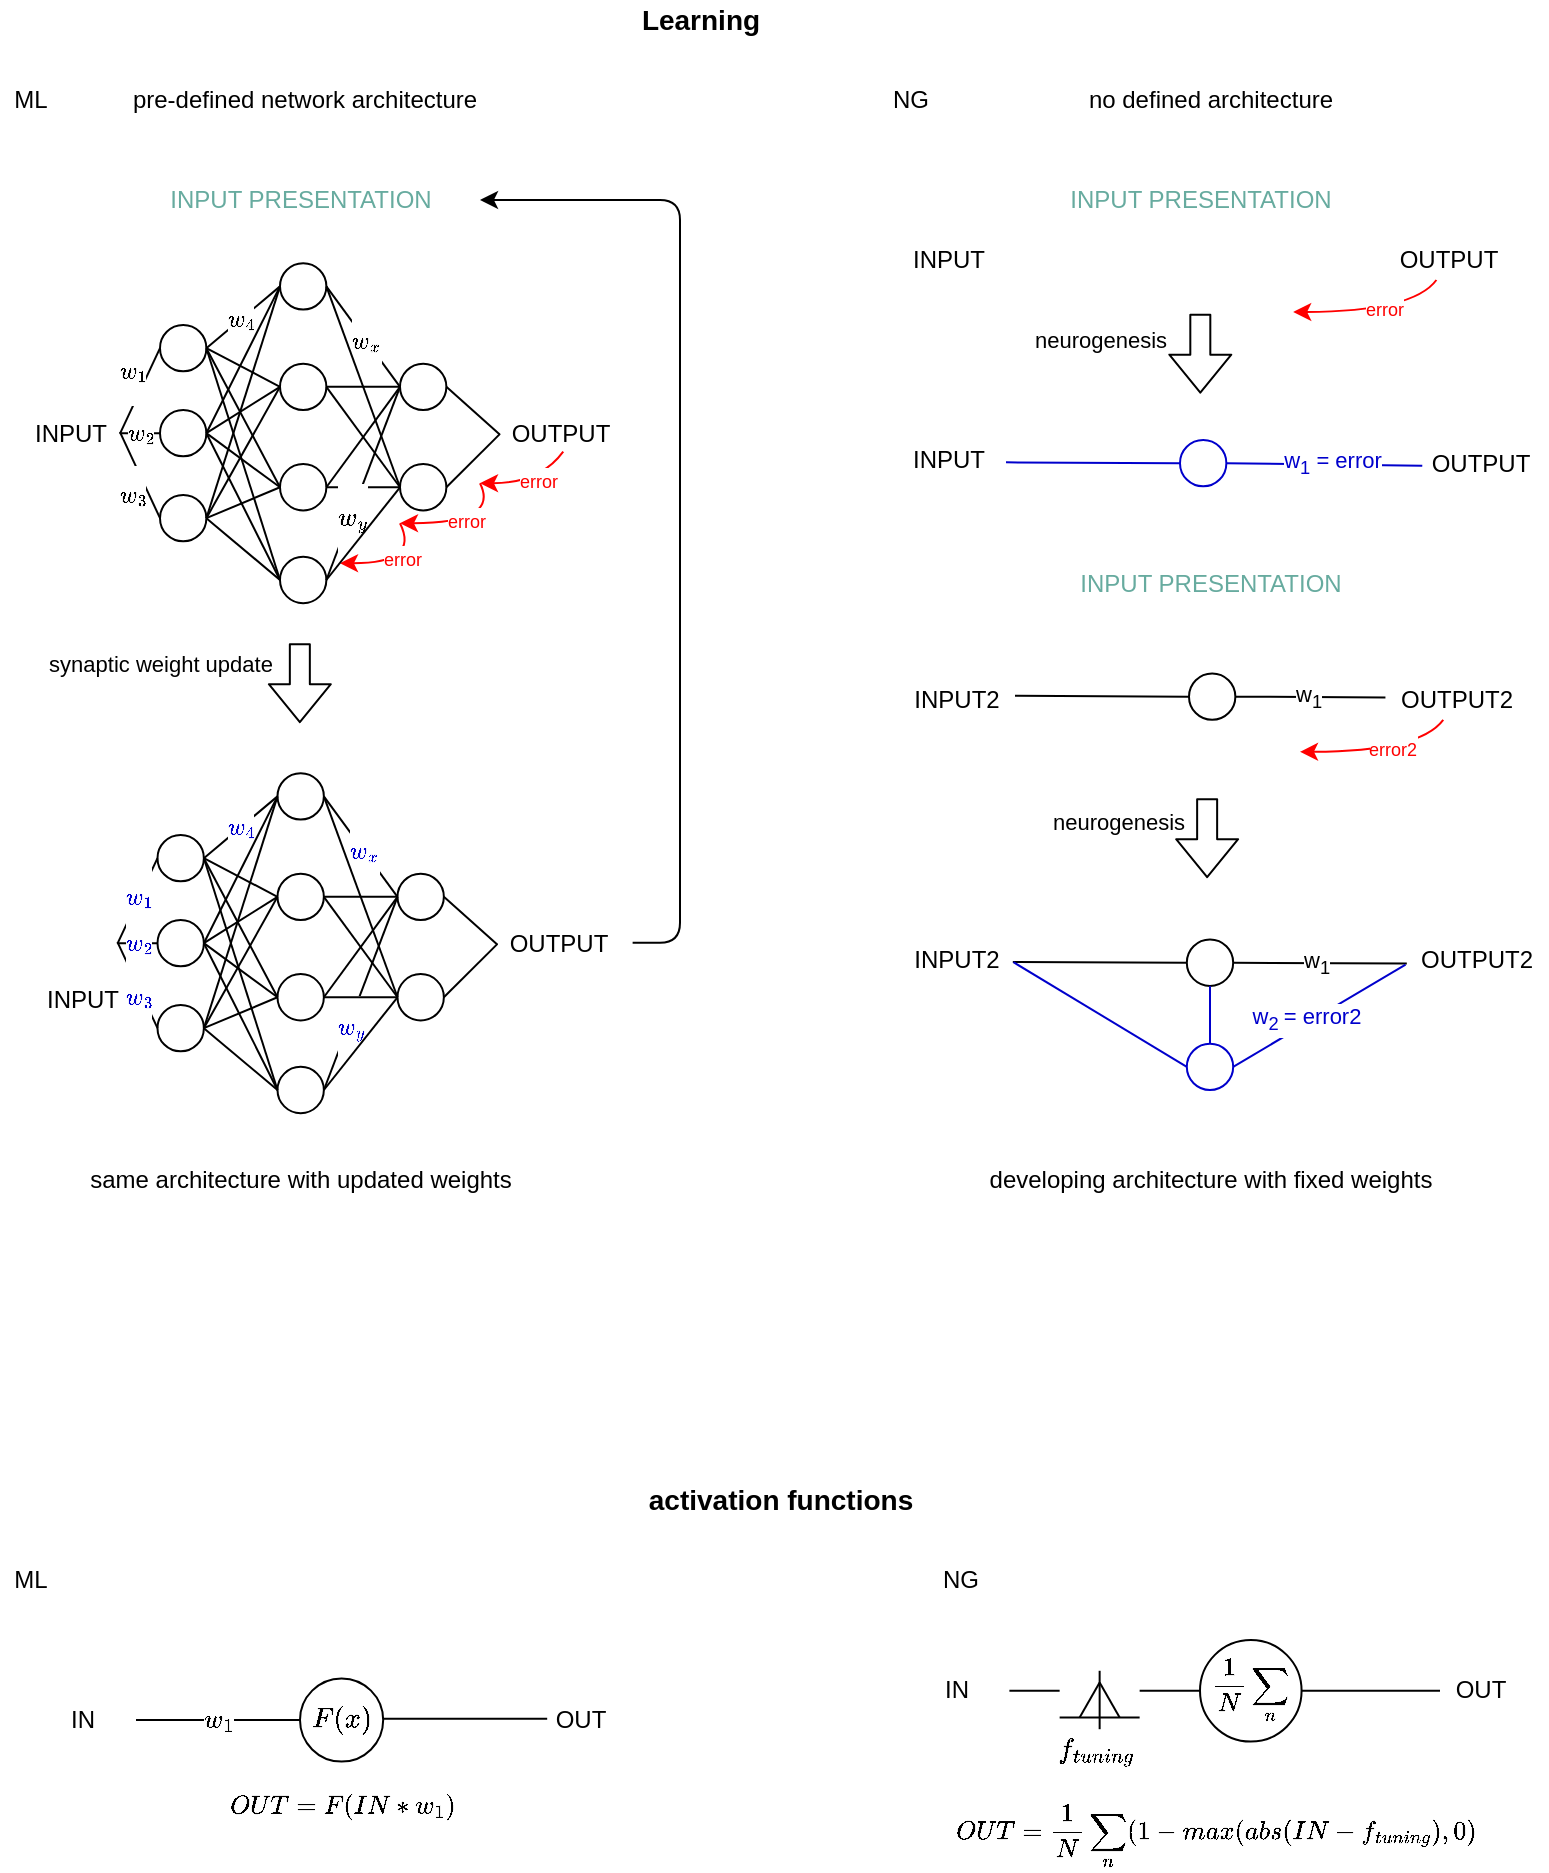 <mxfile version="14.8.0" type="github">
  <diagram id="GE_s1mTDHEq6owuLV0XP" name="Page-1">
    <mxGraphModel dx="1422" dy="773" grid="1" gridSize="10" guides="1" tooltips="1" connect="1" arrows="1" fold="1" page="1" pageScale="1" pageWidth="827" pageHeight="1169" math="1" shadow="0">
      <root>
        <mxCell id="0" />
        <mxCell id="1" parent="0" />
        <mxCell id="k3QAAfPR_TVCjGvHiEy7-3" value="ML" style="text;html=1;align=center;verticalAlign=middle;resizable=0;points=[];autosize=1;strokeColor=none;" parent="1" vertex="1">
          <mxGeometry x="10" y="50" width="30" height="20" as="geometry" />
        </mxCell>
        <mxCell id="k3QAAfPR_TVCjGvHiEy7-4" value="" style="curved=1;endArrow=classic;html=1;strokeColor=#FF0000;" parent="1" edge="1">
          <mxGeometry x="20" y="141.59" width="50" height="50" as="geometry">
            <mxPoint x="250" y="251.59" as="sourcePoint" />
            <mxPoint x="210" y="271.59" as="targetPoint" />
            <Array as="points">
              <mxPoint x="260" y="271.59" />
            </Array>
          </mxGeometry>
        </mxCell>
        <mxCell id="k3QAAfPR_TVCjGvHiEy7-5" value="&lt;font color=&quot;#ff0000&quot; style=&quot;font-size: 9px&quot;&gt;error&lt;/font&gt;" style="edgeLabel;html=1;align=center;verticalAlign=middle;resizable=0;points=[];" parent="k3QAAfPR_TVCjGvHiEy7-4" vertex="1" connectable="0">
          <mxGeometry x="-0.127" y="-2" relative="1" as="geometry">
            <mxPoint x="-8" as="offset" />
          </mxGeometry>
        </mxCell>
        <mxCell id="k3QAAfPR_TVCjGvHiEy7-6" value="" style="curved=1;endArrow=classic;html=1;strokeColor=#FF0000;" parent="1" edge="1">
          <mxGeometry x="20" y="141.59" width="50" height="50" as="geometry">
            <mxPoint x="210" y="271.59" as="sourcePoint" />
            <mxPoint x="180" y="291.59" as="targetPoint" />
            <Array as="points">
              <mxPoint x="220" y="291.59" />
            </Array>
          </mxGeometry>
        </mxCell>
        <mxCell id="k3QAAfPR_TVCjGvHiEy7-7" value="&lt;font color=&quot;#ff0000&quot; style=&quot;font-size: 9px&quot;&gt;error&lt;/font&gt;" style="edgeLabel;html=1;align=center;verticalAlign=middle;resizable=0;points=[];" parent="k3QAAfPR_TVCjGvHiEy7-6" vertex="1" connectable="0">
          <mxGeometry x="-0.127" y="-2" relative="1" as="geometry">
            <mxPoint x="-5" y="-1" as="offset" />
          </mxGeometry>
        </mxCell>
        <mxCell id="k3QAAfPR_TVCjGvHiEy7-8" value="INPUT" style="text;html=1;align=center;verticalAlign=middle;resizable=0;points=[];autosize=1;strokeColor=none;" parent="1" vertex="1">
          <mxGeometry x="20" y="216.593" width="50" height="20" as="geometry" />
        </mxCell>
        <mxCell id="k3QAAfPR_TVCjGvHiEy7-9" value="" style="ellipse;whiteSpace=wrap;html=1;aspect=fixed;" parent="1" vertex="1">
          <mxGeometry x="90" y="172.499" width="23.182" height="23.182" as="geometry" />
        </mxCell>
        <mxCell id="k3QAAfPR_TVCjGvHiEy7-10" value="" style="ellipse;whiteSpace=wrap;html=1;aspect=fixed;" parent="1" vertex="1">
          <mxGeometry x="90" y="214.999" width="23.182" height="23.182" as="geometry" />
        </mxCell>
        <mxCell id="k3QAAfPR_TVCjGvHiEy7-11" value="" style="ellipse;whiteSpace=wrap;html=1;aspect=fixed;" parent="1" vertex="1">
          <mxGeometry x="90" y="257.499" width="23.182" height="23.182" as="geometry" />
        </mxCell>
        <mxCell id="k3QAAfPR_TVCjGvHiEy7-12" value="" style="group" parent="1" vertex="1" connectable="0">
          <mxGeometry x="50" y="226.59" as="geometry" />
        </mxCell>
        <mxCell id="k3QAAfPR_TVCjGvHiEy7-13" value="" style="ellipse;whiteSpace=wrap;html=1;aspect=fixed;" parent="1" vertex="1">
          <mxGeometry x="150" y="191.817" width="23.182" height="23.182" as="geometry" />
        </mxCell>
        <mxCell id="k3QAAfPR_TVCjGvHiEy7-14" value="" style="ellipse;whiteSpace=wrap;html=1;aspect=fixed;" parent="1" vertex="1">
          <mxGeometry x="150" y="242.045" width="23.182" height="23.182" as="geometry" />
        </mxCell>
        <mxCell id="k3QAAfPR_TVCjGvHiEy7-15" value="" style="endArrow=none;html=1;exitX=0;exitY=0.5;exitDx=0;exitDy=0;entryX=1;entryY=0.5;entryDx=0;entryDy=0;" parent="1" source="k3QAAfPR_TVCjGvHiEy7-13" target="k3QAAfPR_TVCjGvHiEy7-9" edge="1">
          <mxGeometry x="20" y="141.59" width="50" height="50" as="geometry">
            <mxPoint x="60" y="234.487" as="sourcePoint" />
            <mxPoint x="100" y="191.817" as="targetPoint" />
          </mxGeometry>
        </mxCell>
        <mxCell id="k3QAAfPR_TVCjGvHiEy7-16" value="" style="endArrow=none;html=1;entryX=1;entryY=0.5;entryDx=0;entryDy=0;exitX=0;exitY=0.5;exitDx=0;exitDy=0;" parent="1" source="k3QAAfPR_TVCjGvHiEy7-13" target="k3QAAfPR_TVCjGvHiEy7-10" edge="1">
          <mxGeometry x="20" y="141.59" width="50" height="50" as="geometry">
            <mxPoint x="150" y="211.135" as="sourcePoint" />
            <mxPoint x="130" y="191.817" as="targetPoint" />
          </mxGeometry>
        </mxCell>
        <mxCell id="k3QAAfPR_TVCjGvHiEy7-17" value="" style="endArrow=none;html=1;exitX=0;exitY=0.5;exitDx=0;exitDy=0;entryX=1;entryY=0.5;entryDx=0;entryDy=0;" parent="1" source="k3QAAfPR_TVCjGvHiEy7-14" target="k3QAAfPR_TVCjGvHiEy7-9" edge="1">
          <mxGeometry x="20" y="141.59" width="50" height="50" as="geometry">
            <mxPoint x="164.393" y="202.939" as="sourcePoint" />
            <mxPoint x="130" y="191.817" as="targetPoint" />
          </mxGeometry>
        </mxCell>
        <mxCell id="k3QAAfPR_TVCjGvHiEy7-18" value="" style="ellipse;whiteSpace=wrap;html=1;aspect=fixed;" parent="1" vertex="1">
          <mxGeometry x="150" y="141.59" width="23.182" height="23.182" as="geometry" />
        </mxCell>
        <mxCell id="k3QAAfPR_TVCjGvHiEy7-19" value="" style="ellipse;whiteSpace=wrap;html=1;aspect=fixed;" parent="1" vertex="1">
          <mxGeometry x="150" y="288.408" width="23.182" height="23.182" as="geometry" />
        </mxCell>
        <mxCell id="k3QAAfPR_TVCjGvHiEy7-20" value="&lt;font style=&quot;font-size: 10px&quot;&gt;$$w_{4}$$&lt;/font&gt;" style="endArrow=none;html=1;exitX=0;exitY=0.5;exitDx=0;exitDy=0;entryX=1;entryY=0.5;entryDx=0;entryDy=0;" parent="1" source="k3QAAfPR_TVCjGvHiEy7-18" target="k3QAAfPR_TVCjGvHiEy7-9" edge="1">
          <mxGeometry width="50" height="50" as="geometry">
            <mxPoint x="160.0" y="211.135" as="sourcePoint" />
            <mxPoint x="130" y="191.817" as="targetPoint" />
            <mxPoint x="-2" y="1" as="offset" />
          </mxGeometry>
        </mxCell>
        <mxCell id="k3QAAfPR_TVCjGvHiEy7-21" value="" style="endArrow=none;html=1;exitX=0;exitY=0.5;exitDx=0;exitDy=0;entryX=1;entryY=0.5;entryDx=0;entryDy=0;" parent="1" source="k3QAAfPR_TVCjGvHiEy7-19" target="k3QAAfPR_TVCjGvHiEy7-9" edge="1">
          <mxGeometry x="20" y="141.59" width="50" height="50" as="geometry">
            <mxPoint x="160.0" y="160.908" as="sourcePoint" />
            <mxPoint x="130" y="191.817" as="targetPoint" />
          </mxGeometry>
        </mxCell>
        <mxCell id="k3QAAfPR_TVCjGvHiEy7-22" value="" style="endArrow=none;html=1;exitX=0;exitY=0.5;exitDx=0;exitDy=0;entryX=1;entryY=0.5;entryDx=0;entryDy=0;" parent="1" source="k3QAAfPR_TVCjGvHiEy7-18" target="k3QAAfPR_TVCjGvHiEy7-10" edge="1">
          <mxGeometry x="20" y="141.59" width="50" height="50" as="geometry">
            <mxPoint x="170.0" y="168.635" as="sourcePoint" />
            <mxPoint x="140" y="199.545" as="targetPoint" />
          </mxGeometry>
        </mxCell>
        <mxCell id="k3QAAfPR_TVCjGvHiEy7-23" value="" style="endArrow=none;html=1;exitX=0;exitY=0.5;exitDx=0;exitDy=0;entryX=1;entryY=0.5;entryDx=0;entryDy=0;" parent="1" source="k3QAAfPR_TVCjGvHiEy7-14" target="k3QAAfPR_TVCjGvHiEy7-10" edge="1">
          <mxGeometry x="20" y="141.59" width="50" height="50" as="geometry">
            <mxPoint x="180.0" y="176.363" as="sourcePoint" />
            <mxPoint x="150" y="207.272" as="targetPoint" />
          </mxGeometry>
        </mxCell>
        <mxCell id="k3QAAfPR_TVCjGvHiEy7-24" value="" style="endArrow=none;html=1;exitX=0;exitY=0.5;exitDx=0;exitDy=0;entryX=1;entryY=0.5;entryDx=0;entryDy=0;" parent="1" source="k3QAAfPR_TVCjGvHiEy7-19" target="k3QAAfPR_TVCjGvHiEy7-10" edge="1">
          <mxGeometry x="20" y="141.59" width="50" height="50" as="geometry">
            <mxPoint x="190.0" y="184.09" as="sourcePoint" />
            <mxPoint x="120" y="231.59" as="targetPoint" />
          </mxGeometry>
        </mxCell>
        <mxCell id="k3QAAfPR_TVCjGvHiEy7-25" value="" style="endArrow=none;html=1;exitX=0;exitY=0.5;exitDx=0;exitDy=0;entryX=1;entryY=0.5;entryDx=0;entryDy=0;" parent="1" source="k3QAAfPR_TVCjGvHiEy7-18" target="k3QAAfPR_TVCjGvHiEy7-11" edge="1">
          <mxGeometry x="20" y="141.59" width="50" height="50" as="geometry">
            <mxPoint x="200.0" y="191.817" as="sourcePoint" />
            <mxPoint x="170" y="222.726" as="targetPoint" />
          </mxGeometry>
        </mxCell>
        <mxCell id="k3QAAfPR_TVCjGvHiEy7-26" value="" style="endArrow=none;html=1;exitX=0;exitY=0.5;exitDx=0;exitDy=0;entryX=1;entryY=0.5;entryDx=0;entryDy=0;" parent="1" source="k3QAAfPR_TVCjGvHiEy7-13" target="k3QAAfPR_TVCjGvHiEy7-11" edge="1">
          <mxGeometry x="20" y="141.59" width="50" height="50" as="geometry">
            <mxPoint x="210.0" y="199.545" as="sourcePoint" />
            <mxPoint x="180" y="230.454" as="targetPoint" />
          </mxGeometry>
        </mxCell>
        <mxCell id="k3QAAfPR_TVCjGvHiEy7-27" value="" style="endArrow=none;html=1;exitX=0;exitY=0.5;exitDx=0;exitDy=0;entryX=1;entryY=0.5;entryDx=0;entryDy=0;" parent="1" source="k3QAAfPR_TVCjGvHiEy7-14" target="k3QAAfPR_TVCjGvHiEy7-11" edge="1">
          <mxGeometry x="20" y="141.59" width="50" height="50" as="geometry">
            <mxPoint x="220.0" y="207.272" as="sourcePoint" />
            <mxPoint x="120" y="265.226" as="targetPoint" />
          </mxGeometry>
        </mxCell>
        <mxCell id="k3QAAfPR_TVCjGvHiEy7-28" value="" style="endArrow=none;html=1;exitX=0;exitY=0.5;exitDx=0;exitDy=0;entryX=1;entryY=0.5;entryDx=0;entryDy=0;" parent="1" source="k3QAAfPR_TVCjGvHiEy7-19" target="k3QAAfPR_TVCjGvHiEy7-11" edge="1">
          <mxGeometry x="20" y="141.59" width="50" height="50" as="geometry">
            <mxPoint x="230.0" y="214.999" as="sourcePoint" />
            <mxPoint x="200" y="245.908" as="targetPoint" />
          </mxGeometry>
        </mxCell>
        <mxCell id="k3QAAfPR_TVCjGvHiEy7-29" value="" style="ellipse;whiteSpace=wrap;html=1;aspect=fixed;" parent="1" vertex="1">
          <mxGeometry x="210" y="191.819" width="23.182" height="23.182" as="geometry" />
        </mxCell>
        <mxCell id="k3QAAfPR_TVCjGvHiEy7-30" value="" style="ellipse;whiteSpace=wrap;html=1;aspect=fixed;" parent="1" vertex="1">
          <mxGeometry x="210" y="242.049" width="23.182" height="23.182" as="geometry" />
        </mxCell>
        <mxCell id="k3QAAfPR_TVCjGvHiEy7-31" value="" style="endArrow=none;html=1;exitX=1;exitY=0.5;exitDx=0;exitDy=0;entryX=0;entryY=0.5;entryDx=0;entryDy=0;" parent="1" source="k3QAAfPR_TVCjGvHiEy7-18" target="k3QAAfPR_TVCjGvHiEy7-29" edge="1">
          <mxGeometry x="20" y="141.59" width="50" height="50" as="geometry">
            <mxPoint x="160.0" y="160.908" as="sourcePoint" />
            <mxPoint x="130" y="191.817" as="targetPoint" />
          </mxGeometry>
        </mxCell>
        <mxCell id="k3QAAfPR_TVCjGvHiEy7-32" value="&lt;font style=&quot;font-size: 10px&quot;&gt;$$w_{x}$$&lt;/font&gt;" style="edgeLabel;html=1;align=center;verticalAlign=middle;resizable=0;points=[];" parent="k3QAAfPR_TVCjGvHiEy7-31" vertex="1" connectable="0">
          <mxGeometry relative="1" as="geometry">
            <mxPoint x="1" y="3" as="offset" />
          </mxGeometry>
        </mxCell>
        <mxCell id="k3QAAfPR_TVCjGvHiEy7-33" value="" style="endArrow=none;html=1;exitX=1;exitY=0.5;exitDx=0;exitDy=0;entryX=0;entryY=0.5;entryDx=0;entryDy=0;" parent="1" source="k3QAAfPR_TVCjGvHiEy7-18" target="k3QAAfPR_TVCjGvHiEy7-30" edge="1">
          <mxGeometry x="20" y="141.59" width="50" height="50" as="geometry">
            <mxPoint x="200.0" y="168.635" as="sourcePoint" />
            <mxPoint x="230.0" y="199.545" as="targetPoint" />
          </mxGeometry>
        </mxCell>
        <mxCell id="k3QAAfPR_TVCjGvHiEy7-34" value="" style="endArrow=none;html=1;exitX=1;exitY=0.5;exitDx=0;exitDy=0;entryX=0;entryY=0.5;entryDx=0;entryDy=0;" parent="1" source="k3QAAfPR_TVCjGvHiEy7-13" target="k3QAAfPR_TVCjGvHiEy7-29" edge="1">
          <mxGeometry x="20" y="141.59" width="50" height="50" as="geometry">
            <mxPoint x="210.0" y="176.363" as="sourcePoint" />
            <mxPoint x="240.0" y="207.272" as="targetPoint" />
          </mxGeometry>
        </mxCell>
        <mxCell id="k3QAAfPR_TVCjGvHiEy7-35" value="" style="endArrow=none;html=1;entryX=0;entryY=0.5;entryDx=0;entryDy=0;exitX=1;exitY=0.5;exitDx=0;exitDy=0;" parent="1" source="k3QAAfPR_TVCjGvHiEy7-13" target="k3QAAfPR_TVCjGvHiEy7-30" edge="1">
          <mxGeometry x="20" y="141.59" width="50" height="50" as="geometry">
            <mxPoint x="180" y="211.135" as="sourcePoint" />
            <mxPoint x="230.0" y="199.545" as="targetPoint" />
          </mxGeometry>
        </mxCell>
        <mxCell id="k3QAAfPR_TVCjGvHiEy7-36" value="" style="endArrow=none;html=1;exitX=1;exitY=0.5;exitDx=0;exitDy=0;entryX=0;entryY=0.5;entryDx=0;entryDy=0;" parent="1" source="k3QAAfPR_TVCjGvHiEy7-14" target="k3QAAfPR_TVCjGvHiEy7-29" edge="1">
          <mxGeometry x="20" y="141.59" width="50" height="50" as="geometry">
            <mxPoint x="230.0" y="242.045" as="sourcePoint" />
            <mxPoint x="260.0" y="222.726" as="targetPoint" />
          </mxGeometry>
        </mxCell>
        <mxCell id="k3QAAfPR_TVCjGvHiEy7-37" value="" style="endArrow=none;html=1;entryX=0;entryY=0.5;entryDx=0;entryDy=0;exitX=0.998;exitY=0.5;exitDx=0;exitDy=0;exitPerimeter=0;" parent="1" source="k3QAAfPR_TVCjGvHiEy7-8" target="k3QAAfPR_TVCjGvHiEy7-10" edge="1">
          <mxGeometry x="20" y="141.59" width="50" height="50" as="geometry">
            <mxPoint x="70" y="226.59" as="sourcePoint" />
            <mxPoint x="140" y="184.09" as="targetPoint" />
          </mxGeometry>
        </mxCell>
        <mxCell id="k3QAAfPR_TVCjGvHiEy7-38" value="&lt;font style=&quot;font-size: 10px&quot;&gt;$$w_{2}$$&lt;/font&gt;" style="edgeLabel;html=1;align=center;verticalAlign=middle;resizable=0;points=[];" parent="k3QAAfPR_TVCjGvHiEy7-37" vertex="1" connectable="0">
          <mxGeometry relative="1" as="geometry">
            <mxPoint as="offset" />
          </mxGeometry>
        </mxCell>
        <mxCell id="k3QAAfPR_TVCjGvHiEy7-39" value="OUTPUT" style="text;html=1;align=center;verticalAlign=middle;resizable=0;points=[];autosize=1;strokeColor=none;" parent="1" vertex="1">
          <mxGeometry x="260" y="216.593" width="60" height="20" as="geometry" />
        </mxCell>
        <mxCell id="k3QAAfPR_TVCjGvHiEy7-40" value="" style="endArrow=none;html=1;exitX=-0.002;exitY=0.531;exitDx=0;exitDy=0;exitPerimeter=0;entryX=1;entryY=0.5;entryDx=0;entryDy=0;" parent="1" source="k3QAAfPR_TVCjGvHiEy7-39" target="k3QAAfPR_TVCjGvHiEy7-29" edge="1">
          <mxGeometry x="20" y="141.59" width="50" height="50" as="geometry">
            <mxPoint x="80" y="234.487" as="sourcePoint" />
            <mxPoint x="100" y="191.817" as="targetPoint" />
          </mxGeometry>
        </mxCell>
        <mxCell id="k3QAAfPR_TVCjGvHiEy7-41" value="" style="endArrow=none;html=1;entryX=1;entryY=0.5;entryDx=0;entryDy=0;exitX=0;exitY=0.517;exitDx=0;exitDy=0;exitPerimeter=0;" parent="1" source="k3QAAfPR_TVCjGvHiEy7-39" target="k3QAAfPR_TVCjGvHiEy7-30" edge="1">
          <mxGeometry x="20" y="141.59" width="50" height="50" as="geometry">
            <mxPoint x="260" y="226.59" as="sourcePoint" />
            <mxPoint x="270" y="269.523" as="targetPoint" />
          </mxGeometry>
        </mxCell>
        <mxCell id="k3QAAfPR_TVCjGvHiEy7-42" value="" style="endArrow=none;html=1;exitX=1;exitY=0.511;exitDx=0;exitDy=0;exitPerimeter=0;entryX=0;entryY=0.5;entryDx=0;entryDy=0;" parent="1" source="k3QAAfPR_TVCjGvHiEy7-8" target="k3QAAfPR_TVCjGvHiEy7-9" edge="1">
          <mxGeometry x="20" y="141.59" width="50" height="50" as="geometry">
            <mxPoint x="350" y="350.226" as="sourcePoint" />
            <mxPoint x="400" y="311.59" as="targetPoint" />
          </mxGeometry>
        </mxCell>
        <mxCell id="k3QAAfPR_TVCjGvHiEy7-43" value="&lt;font style=&quot;font-size: 10px&quot;&gt;$$w_{1}$$&lt;/font&gt;" style="edgeLabel;html=1;align=center;verticalAlign=middle;resizable=0;points=[];" parent="k3QAAfPR_TVCjGvHiEy7-42" vertex="1" connectable="0">
          <mxGeometry relative="1" as="geometry">
            <mxPoint x="-4" y="-10" as="offset" />
          </mxGeometry>
        </mxCell>
        <mxCell id="k3QAAfPR_TVCjGvHiEy7-44" value="" style="curved=1;endArrow=classic;html=1;exitX=0.527;exitY=0.96;exitDx=0;exitDy=0;exitPerimeter=0;strokeColor=#FF0000;" parent="1" source="k3QAAfPR_TVCjGvHiEy7-39" edge="1">
          <mxGeometry x="40" y="441.59" width="50" height="50" as="geometry">
            <mxPoint x="250" y="315.23" as="sourcePoint" />
            <mxPoint x="250" y="251.59" as="targetPoint" />
            <Array as="points">
              <mxPoint x="280" y="251.59" />
            </Array>
          </mxGeometry>
        </mxCell>
        <mxCell id="k3QAAfPR_TVCjGvHiEy7-45" value="&lt;font color=&quot;#ff0000&quot; style=&quot;font-size: 9px&quot;&gt;error&lt;/font&gt;" style="edgeLabel;html=1;align=center;verticalAlign=middle;resizable=0;points=[];" parent="k3QAAfPR_TVCjGvHiEy7-44" vertex="1" connectable="0">
          <mxGeometry x="-0.127" y="-2" relative="1" as="geometry">
            <mxPoint x="1" as="offset" />
          </mxGeometry>
        </mxCell>
        <mxCell id="k3QAAfPR_TVCjGvHiEy7-46" value="pre-defined network architecture" style="text;html=1;align=center;verticalAlign=middle;resizable=0;points=[];autosize=1;strokeColor=none;" parent="1" vertex="1">
          <mxGeometry x="66.59" y="50" width="190" height="20" as="geometry" />
        </mxCell>
        <mxCell id="k3QAAfPR_TVCjGvHiEy7-47" value="" style="ellipse;whiteSpace=wrap;html=1;aspect=fixed;" parent="1" vertex="1">
          <mxGeometry x="88.75" y="427.499" width="23.182" height="23.182" as="geometry" />
        </mxCell>
        <mxCell id="k3QAAfPR_TVCjGvHiEy7-48" value="" style="ellipse;whiteSpace=wrap;html=1;aspect=fixed;" parent="1" vertex="1">
          <mxGeometry x="88.75" y="469.999" width="23.182" height="23.182" as="geometry" />
        </mxCell>
        <mxCell id="k3QAAfPR_TVCjGvHiEy7-49" value="" style="ellipse;whiteSpace=wrap;html=1;aspect=fixed;" parent="1" vertex="1">
          <mxGeometry x="88.75" y="512.499" width="23.182" height="23.182" as="geometry" />
        </mxCell>
        <mxCell id="k3QAAfPR_TVCjGvHiEy7-50" value="" style="group" parent="1" vertex="1" connectable="0">
          <mxGeometry x="48.75" y="481.59" as="geometry" />
        </mxCell>
        <mxCell id="k3QAAfPR_TVCjGvHiEy7-51" value="" style="ellipse;whiteSpace=wrap;html=1;aspect=fixed;" parent="1" vertex="1">
          <mxGeometry x="148.75" y="446.817" width="23.182" height="23.182" as="geometry" />
        </mxCell>
        <mxCell id="k3QAAfPR_TVCjGvHiEy7-52" value="" style="ellipse;whiteSpace=wrap;html=1;aspect=fixed;" parent="1" vertex="1">
          <mxGeometry x="148.75" y="497.045" width="23.182" height="23.182" as="geometry" />
        </mxCell>
        <mxCell id="k3QAAfPR_TVCjGvHiEy7-53" value="" style="endArrow=none;html=1;exitX=0;exitY=0.5;exitDx=0;exitDy=0;entryX=1;entryY=0.5;entryDx=0;entryDy=0;" parent="1" source="k3QAAfPR_TVCjGvHiEy7-51" target="k3QAAfPR_TVCjGvHiEy7-47" edge="1">
          <mxGeometry x="18.75" y="396.59" width="50" height="50" as="geometry">
            <mxPoint x="58.75" y="489.487" as="sourcePoint" />
            <mxPoint x="98.75" y="446.817" as="targetPoint" />
          </mxGeometry>
        </mxCell>
        <mxCell id="k3QAAfPR_TVCjGvHiEy7-54" value="" style="endArrow=none;html=1;entryX=1;entryY=0.5;entryDx=0;entryDy=0;exitX=0;exitY=0.5;exitDx=0;exitDy=0;" parent="1" source="k3QAAfPR_TVCjGvHiEy7-51" target="k3QAAfPR_TVCjGvHiEy7-48" edge="1">
          <mxGeometry x="18.75" y="396.59" width="50" height="50" as="geometry">
            <mxPoint x="148.75" y="466.135" as="sourcePoint" />
            <mxPoint x="128.75" y="446.817" as="targetPoint" />
          </mxGeometry>
        </mxCell>
        <mxCell id="k3QAAfPR_TVCjGvHiEy7-55" value="" style="endArrow=none;html=1;exitX=0;exitY=0.5;exitDx=0;exitDy=0;entryX=1;entryY=0.5;entryDx=0;entryDy=0;" parent="1" source="k3QAAfPR_TVCjGvHiEy7-52" target="k3QAAfPR_TVCjGvHiEy7-47" edge="1">
          <mxGeometry x="18.75" y="396.59" width="50" height="50" as="geometry">
            <mxPoint x="163.143" y="457.939" as="sourcePoint" />
            <mxPoint x="128.75" y="446.817" as="targetPoint" />
          </mxGeometry>
        </mxCell>
        <mxCell id="k3QAAfPR_TVCjGvHiEy7-56" value="" style="ellipse;whiteSpace=wrap;html=1;aspect=fixed;" parent="1" vertex="1">
          <mxGeometry x="148.75" y="396.59" width="23.182" height="23.182" as="geometry" />
        </mxCell>
        <mxCell id="k3QAAfPR_TVCjGvHiEy7-57" value="" style="ellipse;whiteSpace=wrap;html=1;aspect=fixed;" parent="1" vertex="1">
          <mxGeometry x="148.75" y="543.408" width="23.182" height="23.182" as="geometry" />
        </mxCell>
        <mxCell id="k3QAAfPR_TVCjGvHiEy7-58" value="&lt;span style=&quot;color: rgb(0 , 0 , 204) ; font-size: 10px&quot;&gt;$$w_{4}$$&lt;/span&gt;" style="endArrow=none;html=1;exitX=0;exitY=0.5;exitDx=0;exitDy=0;entryX=1;entryY=0.5;entryDx=0;entryDy=0;" parent="1" source="k3QAAfPR_TVCjGvHiEy7-56" target="k3QAAfPR_TVCjGvHiEy7-47" edge="1">
          <mxGeometry x="18.75" y="396.59" width="50" height="50" as="geometry">
            <mxPoint x="158.75" y="466.135" as="sourcePoint" />
            <mxPoint x="128.75" y="446.817" as="targetPoint" />
          </mxGeometry>
        </mxCell>
        <mxCell id="k3QAAfPR_TVCjGvHiEy7-59" value="" style="endArrow=none;html=1;exitX=0;exitY=0.5;exitDx=0;exitDy=0;entryX=1;entryY=0.5;entryDx=0;entryDy=0;" parent="1" source="k3QAAfPR_TVCjGvHiEy7-57" target="k3QAAfPR_TVCjGvHiEy7-47" edge="1">
          <mxGeometry x="18.75" y="396.59" width="50" height="50" as="geometry">
            <mxPoint x="158.75" y="415.908" as="sourcePoint" />
            <mxPoint x="128.75" y="446.817" as="targetPoint" />
          </mxGeometry>
        </mxCell>
        <mxCell id="k3QAAfPR_TVCjGvHiEy7-60" value="" style="endArrow=none;html=1;exitX=0;exitY=0.5;exitDx=0;exitDy=0;entryX=1;entryY=0.5;entryDx=0;entryDy=0;" parent="1" source="k3QAAfPR_TVCjGvHiEy7-56" target="k3QAAfPR_TVCjGvHiEy7-48" edge="1">
          <mxGeometry x="18.75" y="396.59" width="50" height="50" as="geometry">
            <mxPoint x="168.75" y="423.635" as="sourcePoint" />
            <mxPoint x="138.75" y="454.545" as="targetPoint" />
          </mxGeometry>
        </mxCell>
        <mxCell id="k3QAAfPR_TVCjGvHiEy7-61" value="" style="endArrow=none;html=1;exitX=0;exitY=0.5;exitDx=0;exitDy=0;entryX=1;entryY=0.5;entryDx=0;entryDy=0;" parent="1" source="k3QAAfPR_TVCjGvHiEy7-52" target="k3QAAfPR_TVCjGvHiEy7-48" edge="1">
          <mxGeometry x="18.75" y="396.59" width="50" height="50" as="geometry">
            <mxPoint x="178.75" y="431.363" as="sourcePoint" />
            <mxPoint x="148.75" y="462.272" as="targetPoint" />
          </mxGeometry>
        </mxCell>
        <mxCell id="k3QAAfPR_TVCjGvHiEy7-62" value="" style="endArrow=none;html=1;exitX=0;exitY=0.5;exitDx=0;exitDy=0;entryX=1;entryY=0.5;entryDx=0;entryDy=0;" parent="1" source="k3QAAfPR_TVCjGvHiEy7-57" target="k3QAAfPR_TVCjGvHiEy7-48" edge="1">
          <mxGeometry x="18.75" y="396.59" width="50" height="50" as="geometry">
            <mxPoint x="188.75" y="439.09" as="sourcePoint" />
            <mxPoint x="118.75" y="486.59" as="targetPoint" />
          </mxGeometry>
        </mxCell>
        <mxCell id="k3QAAfPR_TVCjGvHiEy7-63" value="" style="endArrow=none;html=1;exitX=0;exitY=0.5;exitDx=0;exitDy=0;entryX=1;entryY=0.5;entryDx=0;entryDy=0;" parent="1" source="k3QAAfPR_TVCjGvHiEy7-56" target="k3QAAfPR_TVCjGvHiEy7-49" edge="1">
          <mxGeometry x="18.75" y="396.59" width="50" height="50" as="geometry">
            <mxPoint x="198.75" y="446.817" as="sourcePoint" />
            <mxPoint x="168.75" y="477.726" as="targetPoint" />
          </mxGeometry>
        </mxCell>
        <mxCell id="k3QAAfPR_TVCjGvHiEy7-64" value="" style="endArrow=none;html=1;exitX=0;exitY=0.5;exitDx=0;exitDy=0;entryX=1;entryY=0.5;entryDx=0;entryDy=0;" parent="1" source="k3QAAfPR_TVCjGvHiEy7-51" target="k3QAAfPR_TVCjGvHiEy7-49" edge="1">
          <mxGeometry x="18.75" y="396.59" width="50" height="50" as="geometry">
            <mxPoint x="208.75" y="454.545" as="sourcePoint" />
            <mxPoint x="178.75" y="485.454" as="targetPoint" />
          </mxGeometry>
        </mxCell>
        <mxCell id="k3QAAfPR_TVCjGvHiEy7-65" value="" style="endArrow=none;html=1;exitX=0;exitY=0.5;exitDx=0;exitDy=0;entryX=1;entryY=0.5;entryDx=0;entryDy=0;" parent="1" source="k3QAAfPR_TVCjGvHiEy7-52" target="k3QAAfPR_TVCjGvHiEy7-49" edge="1">
          <mxGeometry x="18.75" y="396.59" width="50" height="50" as="geometry">
            <mxPoint x="218.75" y="462.272" as="sourcePoint" />
            <mxPoint x="118.75" y="520.226" as="targetPoint" />
          </mxGeometry>
        </mxCell>
        <mxCell id="k3QAAfPR_TVCjGvHiEy7-66" value="" style="endArrow=none;html=1;exitX=0;exitY=0.5;exitDx=0;exitDy=0;entryX=1;entryY=0.5;entryDx=0;entryDy=0;" parent="1" source="k3QAAfPR_TVCjGvHiEy7-57" target="k3QAAfPR_TVCjGvHiEy7-49" edge="1">
          <mxGeometry x="18.75" y="396.59" width="50" height="50" as="geometry">
            <mxPoint x="228.75" y="469.999" as="sourcePoint" />
            <mxPoint x="198.75" y="500.908" as="targetPoint" />
          </mxGeometry>
        </mxCell>
        <mxCell id="k3QAAfPR_TVCjGvHiEy7-67" value="" style="ellipse;whiteSpace=wrap;html=1;aspect=fixed;" parent="1" vertex="1">
          <mxGeometry x="208.75" y="446.819" width="23.182" height="23.182" as="geometry" />
        </mxCell>
        <mxCell id="k3QAAfPR_TVCjGvHiEy7-68" value="" style="ellipse;whiteSpace=wrap;html=1;aspect=fixed;" parent="1" vertex="1">
          <mxGeometry x="208.75" y="497.049" width="23.182" height="23.182" as="geometry" />
        </mxCell>
        <mxCell id="k3QAAfPR_TVCjGvHiEy7-69" value="" style="endArrow=none;html=1;exitX=1;exitY=0.5;exitDx=0;exitDy=0;entryX=0;entryY=0.5;entryDx=0;entryDy=0;" parent="1" source="k3QAAfPR_TVCjGvHiEy7-56" target="k3QAAfPR_TVCjGvHiEy7-67" edge="1">
          <mxGeometry x="18.75" y="396.59" width="50" height="50" as="geometry">
            <mxPoint x="158.75" y="415.908" as="sourcePoint" />
            <mxPoint x="128.75" y="446.817" as="targetPoint" />
          </mxGeometry>
        </mxCell>
        <mxCell id="k3QAAfPR_TVCjGvHiEy7-70" value="&lt;span style=&quot;color: rgb(0 , 0 , 204) ; font-size: 10px&quot;&gt;$$w_{x}$$&lt;/span&gt;" style="edgeLabel;html=1;align=center;verticalAlign=middle;resizable=0;points=[];" parent="k3QAAfPR_TVCjGvHiEy7-69" vertex="1" connectable="0">
          <mxGeometry relative="1" as="geometry">
            <mxPoint x="1" y="3" as="offset" />
          </mxGeometry>
        </mxCell>
        <mxCell id="k3QAAfPR_TVCjGvHiEy7-71" value="" style="endArrow=none;html=1;exitX=1;exitY=0.5;exitDx=0;exitDy=0;entryX=0;entryY=0.5;entryDx=0;entryDy=0;" parent="1" source="k3QAAfPR_TVCjGvHiEy7-56" target="k3QAAfPR_TVCjGvHiEy7-68" edge="1">
          <mxGeometry x="18.75" y="396.59" width="50" height="50" as="geometry">
            <mxPoint x="198.75" y="423.635" as="sourcePoint" />
            <mxPoint x="228.75" y="454.545" as="targetPoint" />
          </mxGeometry>
        </mxCell>
        <mxCell id="k3QAAfPR_TVCjGvHiEy7-72" value="" style="endArrow=none;html=1;exitX=1;exitY=0.5;exitDx=0;exitDy=0;entryX=0;entryY=0.5;entryDx=0;entryDy=0;" parent="1" source="k3QAAfPR_TVCjGvHiEy7-51" target="k3QAAfPR_TVCjGvHiEy7-67" edge="1">
          <mxGeometry x="18.75" y="396.59" width="50" height="50" as="geometry">
            <mxPoint x="208.75" y="431.363" as="sourcePoint" />
            <mxPoint x="238.75" y="462.272" as="targetPoint" />
          </mxGeometry>
        </mxCell>
        <mxCell id="k3QAAfPR_TVCjGvHiEy7-73" value="" style="endArrow=none;html=1;entryX=0;entryY=0.5;entryDx=0;entryDy=0;exitX=1;exitY=0.5;exitDx=0;exitDy=0;" parent="1" source="k3QAAfPR_TVCjGvHiEy7-51" target="k3QAAfPR_TVCjGvHiEy7-68" edge="1">
          <mxGeometry x="18.75" y="396.59" width="50" height="50" as="geometry">
            <mxPoint x="178.75" y="466.135" as="sourcePoint" />
            <mxPoint x="228.75" y="454.545" as="targetPoint" />
          </mxGeometry>
        </mxCell>
        <mxCell id="k3QAAfPR_TVCjGvHiEy7-74" value="" style="endArrow=none;html=1;exitX=1;exitY=0.5;exitDx=0;exitDy=0;entryX=0;entryY=0.5;entryDx=0;entryDy=0;" parent="1" source="k3QAAfPR_TVCjGvHiEy7-52" target="k3QAAfPR_TVCjGvHiEy7-67" edge="1">
          <mxGeometry x="18.75" y="396.59" width="50" height="50" as="geometry">
            <mxPoint x="228.75" y="497.045" as="sourcePoint" />
            <mxPoint x="258.75" y="477.726" as="targetPoint" />
          </mxGeometry>
        </mxCell>
        <mxCell id="k3QAAfPR_TVCjGvHiEy7-75" value="" style="endArrow=none;html=1;exitX=1;exitY=0.5;exitDx=0;exitDy=0;entryX=0;entryY=0.5;entryDx=0;entryDy=0;" parent="1" source="k3QAAfPR_TVCjGvHiEy7-57" target="k3QAAfPR_TVCjGvHiEy7-67" edge="1">
          <mxGeometry x="18.75" y="396.59" width="50" height="50" as="geometry">
            <mxPoint x="238.75" y="504.772" as="sourcePoint" />
            <mxPoint x="268.75" y="485.454" as="targetPoint" />
          </mxGeometry>
        </mxCell>
        <mxCell id="k3QAAfPR_TVCjGvHiEy7-76" value="&lt;span style=&quot;color: rgb(0 , 0 , 204) ; font-size: 10px&quot;&gt;$$w_{y}$$&lt;/span&gt;" style="edgeLabel;html=1;align=center;verticalAlign=middle;resizable=0;points=[];" parent="k3QAAfPR_TVCjGvHiEy7-75" vertex="1" connectable="0">
          <mxGeometry relative="1" as="geometry">
            <mxPoint x="-6" y="17" as="offset" />
          </mxGeometry>
        </mxCell>
        <mxCell id="k3QAAfPR_TVCjGvHiEy7-77" value="" style="endArrow=none;html=1;exitX=1;exitY=0.5;exitDx=0;exitDy=0;entryX=0;entryY=0.5;entryDx=0;entryDy=0;" parent="1" source="k3QAAfPR_TVCjGvHiEy7-57" target="k3QAAfPR_TVCjGvHiEy7-68" edge="1">
          <mxGeometry x="18.75" y="396.59" width="50" height="50" as="geometry">
            <mxPoint x="198.75" y="570.454" as="sourcePoint" />
            <mxPoint x="228.75" y="454.545" as="targetPoint" />
          </mxGeometry>
        </mxCell>
        <mxCell id="k3QAAfPR_TVCjGvHiEy7-78" value="" style="endArrow=none;html=1;entryX=0;entryY=0.5;entryDx=0;entryDy=0;exitX=1;exitY=0.472;exitDx=0;exitDy=0;exitPerimeter=0;" parent="1" target="k3QAAfPR_TVCjGvHiEy7-49" edge="1">
          <mxGeometry x="18.75" y="396.59" width="50" height="50" as="geometry">
            <mxPoint x="68.75" y="481.033" as="sourcePoint" />
            <mxPoint x="138.75" y="489.317" as="targetPoint" />
          </mxGeometry>
        </mxCell>
        <mxCell id="k3QAAfPR_TVCjGvHiEy7-79" value="&lt;span style=&quot;color: rgb(0 , 0 , 204) ; font-size: 10px&quot;&gt;$$w_{3}$$&lt;/span&gt;" style="edgeLabel;html=1;align=center;verticalAlign=middle;resizable=0;points=[];" parent="k3QAAfPR_TVCjGvHiEy7-78" vertex="1" connectable="0">
          <mxGeometry relative="1" as="geometry">
            <mxPoint y="6" as="offset" />
          </mxGeometry>
        </mxCell>
        <mxCell id="k3QAAfPR_TVCjGvHiEy7-80" value="" style="endArrow=none;html=1;entryX=0;entryY=0.5;entryDx=0;entryDy=0;exitX=0.998;exitY=0.5;exitDx=0;exitDy=0;exitPerimeter=0;" parent="1" target="k3QAAfPR_TVCjGvHiEy7-48" edge="1">
          <mxGeometry x="18.75" y="396.59" width="50" height="50" as="geometry">
            <mxPoint x="68.65" y="481.593" as="sourcePoint" />
            <mxPoint x="138.75" y="439.09" as="targetPoint" />
          </mxGeometry>
        </mxCell>
        <mxCell id="k3QAAfPR_TVCjGvHiEy7-81" value="&lt;span style=&quot;color: rgb(0 , 0 , 204) ; font-size: 10px&quot;&gt;$$w_{2}$$&lt;/span&gt;" style="edgeLabel;html=1;align=center;verticalAlign=middle;resizable=0;points=[];" parent="k3QAAfPR_TVCjGvHiEy7-80" vertex="1" connectable="0">
          <mxGeometry relative="1" as="geometry">
            <mxPoint as="offset" />
          </mxGeometry>
        </mxCell>
        <mxCell id="k3QAAfPR_TVCjGvHiEy7-82" value="" style="endArrow=none;html=1;exitX=-0.002;exitY=0.531;exitDx=0;exitDy=0;exitPerimeter=0;entryX=1;entryY=0.5;entryDx=0;entryDy=0;" parent="1" target="k3QAAfPR_TVCjGvHiEy7-67" edge="1">
          <mxGeometry x="18.75" y="396.59" width="50" height="50" as="geometry">
            <mxPoint x="258.63" y="482.213" as="sourcePoint" />
            <mxPoint x="98.75" y="446.817" as="targetPoint" />
          </mxGeometry>
        </mxCell>
        <mxCell id="k3QAAfPR_TVCjGvHiEy7-83" value="" style="endArrow=none;html=1;entryX=1;entryY=0.5;entryDx=0;entryDy=0;exitX=0;exitY=0.517;exitDx=0;exitDy=0;exitPerimeter=0;" parent="1" target="k3QAAfPR_TVCjGvHiEy7-68" edge="1">
          <mxGeometry x="18.75" y="396.59" width="50" height="50" as="geometry">
            <mxPoint x="258.75" y="481.933" as="sourcePoint" />
            <mxPoint x="268.75" y="524.523" as="targetPoint" />
          </mxGeometry>
        </mxCell>
        <mxCell id="k3QAAfPR_TVCjGvHiEy7-84" value="" style="endArrow=none;html=1;exitX=1;exitY=0.511;exitDx=0;exitDy=0;exitPerimeter=0;entryX=0;entryY=0.5;entryDx=0;entryDy=0;" parent="1" target="k3QAAfPR_TVCjGvHiEy7-47" edge="1">
          <mxGeometry x="18.75" y="396.59" width="50" height="50" as="geometry">
            <mxPoint x="68.75" y="481.813" as="sourcePoint" />
            <mxPoint x="398.75" y="566.59" as="targetPoint" />
          </mxGeometry>
        </mxCell>
        <mxCell id="k3QAAfPR_TVCjGvHiEy7-85" value="&lt;font style=&quot;font-size: 10px&quot; color=&quot;#0000cc&quot;&gt;$$w_{1}$$&lt;/font&gt;" style="edgeLabel;html=1;align=center;verticalAlign=middle;resizable=0;points=[];" parent="k3QAAfPR_TVCjGvHiEy7-84" vertex="1" connectable="0">
          <mxGeometry relative="1" as="geometry">
            <mxPoint y="-2" as="offset" />
          </mxGeometry>
        </mxCell>
        <mxCell id="k3QAAfPR_TVCjGvHiEy7-86" value="OUTPUT" style="text;html=1;align=center;verticalAlign=middle;resizable=0;points=[];autosize=1;strokeColor=none;" parent="1" vertex="1">
          <mxGeometry x="258.75" y="471.593" width="60" height="20" as="geometry" />
        </mxCell>
        <mxCell id="k3QAAfPR_TVCjGvHiEy7-87" value="INPUT" style="text;html=1;align=center;verticalAlign=middle;resizable=0;points=[];autosize=1;strokeColor=none;" parent="1" vertex="1">
          <mxGeometry x="26.25" y="500.003" width="50" height="20" as="geometry" />
        </mxCell>
        <mxCell id="k3QAAfPR_TVCjGvHiEy7-88" value="" style="shape=flexArrow;endArrow=classic;html=1;" parent="1" edge="1">
          <mxGeometry width="50" height="50" relative="1" as="geometry">
            <mxPoint x="159.92" y="331.59" as="sourcePoint" />
            <mxPoint x="159.92" y="371.59" as="targetPoint" />
          </mxGeometry>
        </mxCell>
        <mxCell id="k3QAAfPR_TVCjGvHiEy7-89" value="synaptic weight update" style="edgeLabel;html=1;align=center;verticalAlign=middle;resizable=0;points=[];" parent="k3QAAfPR_TVCjGvHiEy7-88" vertex="1" connectable="0">
          <mxGeometry x="-0.385" y="-6" relative="1" as="geometry">
            <mxPoint x="-64" y="-2" as="offset" />
          </mxGeometry>
        </mxCell>
        <mxCell id="k3QAAfPR_TVCjGvHiEy7-90" value="same architecture with updated weights" style="text;html=1;align=center;verticalAlign=middle;resizable=0;points=[];autosize=1;strokeColor=none;" parent="1" vertex="1">
          <mxGeometry x="45.34" y="590" width="230" height="20" as="geometry" />
        </mxCell>
        <mxCell id="k3QAAfPR_TVCjGvHiEy7-91" value="NG" style="text;html=1;align=center;verticalAlign=middle;resizable=0;points=[];autosize=1;strokeColor=none;" parent="1" vertex="1">
          <mxGeometry x="450" y="50" width="30" height="20" as="geometry" />
        </mxCell>
        <mxCell id="k3QAAfPR_TVCjGvHiEy7-92" value="no defined architecture" style="text;html=1;align=center;verticalAlign=middle;resizable=0;points=[];autosize=1;strokeColor=none;" parent="1" vertex="1">
          <mxGeometry x="545" y="50" width="140" height="20" as="geometry" />
        </mxCell>
        <mxCell id="k3QAAfPR_TVCjGvHiEy7-93" value="INPUT" style="text;html=1;align=center;verticalAlign=middle;resizable=0;points=[];autosize=1;strokeColor=none;" parent="1" vertex="1">
          <mxGeometry x="459.09" y="130.003" width="50" height="20" as="geometry" />
        </mxCell>
        <mxCell id="k3QAAfPR_TVCjGvHiEy7-94" value="OUTPUT" style="text;html=1;align=center;verticalAlign=middle;resizable=0;points=[];autosize=1;strokeColor=none;" parent="1" vertex="1">
          <mxGeometry x="704.09" y="130.003" width="60" height="20" as="geometry" />
        </mxCell>
        <mxCell id="k3QAAfPR_TVCjGvHiEy7-95" value="" style="curved=1;endArrow=classic;html=1;exitX=0.527;exitY=0.96;exitDx=0;exitDy=0;exitPerimeter=0;strokeColor=#FF0000;" parent="1" edge="1">
          <mxGeometry x="476.59" y="355.8" width="50" height="50" as="geometry">
            <mxPoint x="728.21" y="150.003" as="sourcePoint" />
            <mxPoint x="656.59" y="166" as="targetPoint" />
            <Array as="points">
              <mxPoint x="716.59" y="165.8" />
            </Array>
          </mxGeometry>
        </mxCell>
        <mxCell id="k3QAAfPR_TVCjGvHiEy7-96" value="&lt;font color=&quot;#ff0000&quot; style=&quot;font-size: 9px&quot;&gt;error&lt;/font&gt;" style="edgeLabel;html=1;align=center;verticalAlign=middle;resizable=0;points=[];" parent="k3QAAfPR_TVCjGvHiEy7-95" vertex="1" connectable="0">
          <mxGeometry x="-0.127" y="-2" relative="1" as="geometry">
            <mxPoint x="1" as="offset" />
          </mxGeometry>
        </mxCell>
        <mxCell id="k3QAAfPR_TVCjGvHiEy7-97" value="INPUT" style="text;html=1;align=center;verticalAlign=middle;resizable=0;points=[];autosize=1;strokeColor=none;" parent="1" vertex="1">
          <mxGeometry x="459.09" y="230.003" width="50" height="20" as="geometry" />
        </mxCell>
        <mxCell id="k3QAAfPR_TVCjGvHiEy7-98" value="OUTPUT" style="text;html=1;align=center;verticalAlign=middle;resizable=0;points=[];autosize=1;strokeColor=none;" parent="1" vertex="1">
          <mxGeometry x="720" y="231.593" width="60" height="20" as="geometry" />
        </mxCell>
        <mxCell id="k3QAAfPR_TVCjGvHiEy7-99" value="" style="shape=flexArrow;endArrow=classic;html=1;" parent="1" edge="1">
          <mxGeometry width="50" height="50" relative="1" as="geometry">
            <mxPoint x="610.16" y="166.82" as="sourcePoint" />
            <mxPoint x="610.16" y="206.82" as="targetPoint" />
          </mxGeometry>
        </mxCell>
        <mxCell id="k3QAAfPR_TVCjGvHiEy7-100" value="neurogenesis" style="edgeLabel;html=1;align=center;verticalAlign=middle;resizable=0;points=[];" parent="k3QAAfPR_TVCjGvHiEy7-99" vertex="1" connectable="0">
          <mxGeometry x="-0.385" y="-6" relative="1" as="geometry">
            <mxPoint x="-44" as="offset" />
          </mxGeometry>
        </mxCell>
        <mxCell id="k3QAAfPR_TVCjGvHiEy7-101" value="INPUT2" style="text;html=1;align=center;verticalAlign=middle;resizable=0;points=[];autosize=1;strokeColor=none;" parent="1" vertex="1">
          <mxGeometry x="457.5" y="349.913" width="60" height="20" as="geometry" />
        </mxCell>
        <mxCell id="k3QAAfPR_TVCjGvHiEy7-102" value="OUTPUT2" style="text;html=1;align=center;verticalAlign=middle;resizable=0;points=[];autosize=1;strokeColor=none;" parent="1" vertex="1">
          <mxGeometry x="702.5" y="349.913" width="70" height="20" as="geometry" />
        </mxCell>
        <mxCell id="k3QAAfPR_TVCjGvHiEy7-103" value="" style="curved=1;endArrow=classic;html=1;exitX=0.527;exitY=0.96;exitDx=0;exitDy=0;exitPerimeter=0;strokeColor=#FF0000;" parent="1" edge="1">
          <mxGeometry x="480" y="575.71" width="50" height="50" as="geometry">
            <mxPoint x="731.62" y="369.913" as="sourcePoint" />
            <mxPoint x="660" y="385.91" as="targetPoint" />
            <Array as="points">
              <mxPoint x="720" y="385.71" />
            </Array>
          </mxGeometry>
        </mxCell>
        <mxCell id="k3QAAfPR_TVCjGvHiEy7-104" value="&lt;font color=&quot;#ff0000&quot; style=&quot;font-size: 9px&quot;&gt;error2&lt;/font&gt;" style="edgeLabel;html=1;align=center;verticalAlign=middle;resizable=0;points=[];" parent="k3QAAfPR_TVCjGvHiEy7-103" vertex="1" connectable="0">
          <mxGeometry x="-0.127" y="-2" relative="1" as="geometry">
            <mxPoint x="1" as="offset" />
          </mxGeometry>
        </mxCell>
        <mxCell id="k3QAAfPR_TVCjGvHiEy7-105" value="" style="shape=flexArrow;endArrow=classic;html=1;" parent="1" edge="1">
          <mxGeometry width="50" height="50" relative="1" as="geometry">
            <mxPoint x="613.57" y="409.09" as="sourcePoint" />
            <mxPoint x="613.57" y="449.09" as="targetPoint" />
          </mxGeometry>
        </mxCell>
        <mxCell id="k3QAAfPR_TVCjGvHiEy7-106" value="neurogenesis" style="edgeLabel;html=1;align=center;verticalAlign=middle;resizable=0;points=[];" parent="k3QAAfPR_TVCjGvHiEy7-105" vertex="1" connectable="0">
          <mxGeometry x="-0.385" y="-6" relative="1" as="geometry">
            <mxPoint x="-39" y="-1" as="offset" />
          </mxGeometry>
        </mxCell>
        <mxCell id="k3QAAfPR_TVCjGvHiEy7-107" value="" style="group" parent="1" vertex="1" connectable="0">
          <mxGeometry x="513" y="229.999" width="110.182" height="23.182" as="geometry" />
        </mxCell>
        <mxCell id="k3QAAfPR_TVCjGvHiEy7-108" value="" style="ellipse;whiteSpace=wrap;html=1;aspect=fixed;strokeColor=#0000CC;" parent="k3QAAfPR_TVCjGvHiEy7-107" vertex="1">
          <mxGeometry x="87" width="23.182" height="23.182" as="geometry" />
        </mxCell>
        <mxCell id="k3QAAfPR_TVCjGvHiEy7-109" value="" style="endArrow=none;html=1;strokeColor=#0000CC;entryX=0;entryY=0.5;entryDx=0;entryDy=0;" parent="k3QAAfPR_TVCjGvHiEy7-107" target="k3QAAfPR_TVCjGvHiEy7-108" edge="1">
          <mxGeometry width="50" height="50" relative="1" as="geometry">
            <mxPoint y="11.181" as="sourcePoint" />
            <mxPoint x="7" y="-1.819" as="targetPoint" />
          </mxGeometry>
        </mxCell>
        <mxCell id="k3QAAfPR_TVCjGvHiEy7-112" value="" style="group" parent="1" vertex="1" connectable="0">
          <mxGeometry x="517.5" y="346.729" width="110.182" height="23.182" as="geometry" />
        </mxCell>
        <mxCell id="k3QAAfPR_TVCjGvHiEy7-113" value="" style="ellipse;whiteSpace=wrap;html=1;aspect=fixed;strokeColor=#000000;" parent="k3QAAfPR_TVCjGvHiEy7-112" vertex="1">
          <mxGeometry x="87" width="23.182" height="23.182" as="geometry" />
        </mxCell>
        <mxCell id="k3QAAfPR_TVCjGvHiEy7-114" value="" style="endArrow=none;html=1;strokeColor=#000000;entryX=0;entryY=0.5;entryDx=0;entryDy=0;" parent="k3QAAfPR_TVCjGvHiEy7-112" target="k3QAAfPR_TVCjGvHiEy7-113" edge="1">
          <mxGeometry width="50" height="50" relative="1" as="geometry">
            <mxPoint y="11.181" as="sourcePoint" />
            <mxPoint x="7" y="-1.819" as="targetPoint" />
          </mxGeometry>
        </mxCell>
        <mxCell id="k3QAAfPR_TVCjGvHiEy7-115" value="" style="endArrow=none;html=1;strokeColor=#000000;entryX=0.003;entryY=0.442;entryDx=0;entryDy=0;exitX=1;exitY=0.5;exitDx=0;exitDy=0;entryPerimeter=0;" parent="1" source="k3QAAfPR_TVCjGvHiEy7-113" target="k3QAAfPR_TVCjGvHiEy7-102" edge="1">
          <mxGeometry width="50" height="50" relative="1" as="geometry">
            <mxPoint x="527.5" y="367.91" as="sourcePoint" />
            <mxPoint x="614.5" y="368.32" as="targetPoint" />
          </mxGeometry>
        </mxCell>
        <mxCell id="k3QAAfPR_TVCjGvHiEy7-116" value="w&lt;sub&gt;1&lt;/sub&gt;" style="edgeLabel;html=1;align=center;verticalAlign=middle;resizable=0;points=[];" parent="k3QAAfPR_TVCjGvHiEy7-115" vertex="1" connectable="0">
          <mxGeometry x="-0.091" y="4" relative="1" as="geometry">
            <mxPoint x="2" y="4" as="offset" />
          </mxGeometry>
        </mxCell>
        <mxCell id="k3QAAfPR_TVCjGvHiEy7-117" value="INPUT2" style="text;html=1;align=center;verticalAlign=middle;resizable=0;points=[];autosize=1;strokeColor=none;" parent="1" vertex="1">
          <mxGeometry x="457.5" y="479.773" width="60" height="20" as="geometry" />
        </mxCell>
        <mxCell id="k3QAAfPR_TVCjGvHiEy7-118" value="" style="group" parent="1" vertex="1" connectable="0">
          <mxGeometry x="516.41" y="479.769" width="110.182" height="23.182" as="geometry" />
        </mxCell>
        <mxCell id="k3QAAfPR_TVCjGvHiEy7-119" value="" style="ellipse;whiteSpace=wrap;html=1;aspect=fixed;strokeColor=#000000;" parent="k3QAAfPR_TVCjGvHiEy7-118" vertex="1">
          <mxGeometry x="87" width="23.182" height="23.182" as="geometry" />
        </mxCell>
        <mxCell id="k3QAAfPR_TVCjGvHiEy7-120" value="" style="endArrow=none;html=1;strokeColor=#000000;entryX=0;entryY=0.5;entryDx=0;entryDy=0;" parent="k3QAAfPR_TVCjGvHiEy7-118" target="k3QAAfPR_TVCjGvHiEy7-119" edge="1">
          <mxGeometry width="50" height="50" relative="1" as="geometry">
            <mxPoint y="11.181" as="sourcePoint" />
            <mxPoint x="7" y="-1.819" as="targetPoint" />
          </mxGeometry>
        </mxCell>
        <mxCell id="k3QAAfPR_TVCjGvHiEy7-121" value="" style="endArrow=none;html=1;strokeColor=#000000;exitX=1;exitY=0.5;exitDx=0;exitDy=0;" parent="1" source="k3QAAfPR_TVCjGvHiEy7-119" edge="1">
          <mxGeometry width="50" height="50" relative="1" as="geometry">
            <mxPoint x="537.5" y="377.77" as="sourcePoint" />
            <mxPoint x="713.41" y="491.77" as="targetPoint" />
          </mxGeometry>
        </mxCell>
        <mxCell id="k3QAAfPR_TVCjGvHiEy7-122" value="w&lt;sub&gt;1&lt;/sub&gt;" style="edgeLabel;html=1;align=center;verticalAlign=middle;resizable=0;points=[];" parent="k3QAAfPR_TVCjGvHiEy7-121" vertex="1" connectable="0">
          <mxGeometry x="-0.091" y="4" relative="1" as="geometry">
            <mxPoint x="2" y="4" as="offset" />
          </mxGeometry>
        </mxCell>
        <mxCell id="k3QAAfPR_TVCjGvHiEy7-123" value="OUTPUT2" style="text;html=1;align=center;verticalAlign=middle;resizable=0;points=[];autosize=1;strokeColor=none;" parent="1" vertex="1">
          <mxGeometry x="713.41" y="479.773" width="70" height="20" as="geometry" />
        </mxCell>
        <mxCell id="k3QAAfPR_TVCjGvHiEy7-124" value="" style="ellipse;whiteSpace=wrap;html=1;aspect=fixed;strokeColor=#0000CC;" parent="1" vertex="1">
          <mxGeometry x="603.41" y="531.819" width="23.182" height="23.182" as="geometry" />
        </mxCell>
        <mxCell id="k3QAAfPR_TVCjGvHiEy7-125" value="" style="endArrow=none;html=1;strokeColor=#0000CC;entryX=0;entryY=0.5;entryDx=0;entryDy=0;exitX=0.987;exitY=0.567;exitDx=0;exitDy=0;exitPerimeter=0;" parent="1" source="k3QAAfPR_TVCjGvHiEy7-117" target="k3QAAfPR_TVCjGvHiEy7-124" edge="1">
          <mxGeometry width="50" height="50" relative="1" as="geometry">
            <mxPoint x="526.41" y="250.95" as="sourcePoint" />
            <mxPoint x="613.41" y="251.36" as="targetPoint" />
          </mxGeometry>
        </mxCell>
        <mxCell id="k3QAAfPR_TVCjGvHiEy7-126" value="" style="endArrow=none;html=1;strokeColor=#0000CC;entryX=-0.009;entryY=0.625;entryDx=0;entryDy=0;exitX=1;exitY=0.5;exitDx=0;exitDy=0;entryPerimeter=0;" parent="1" source="k3QAAfPR_TVCjGvHiEy7-124" target="k3QAAfPR_TVCjGvHiEy7-123" edge="1">
          <mxGeometry width="50" height="50" relative="1" as="geometry">
            <mxPoint x="526.72" y="501.113" as="sourcePoint" />
            <mxPoint x="613.41" y="553.41" as="targetPoint" />
          </mxGeometry>
        </mxCell>
        <mxCell id="k3QAAfPR_TVCjGvHiEy7-127" value="&lt;font color=&quot;#0000cc&quot;&gt;w&lt;sub&gt;2 &lt;/sub&gt;= error2&lt;/font&gt;" style="edgeLabel;html=1;align=center;verticalAlign=middle;resizable=0;points=[];" parent="k3QAAfPR_TVCjGvHiEy7-126" vertex="1" connectable="0">
          <mxGeometry x="-0.027" y="1" relative="1" as="geometry">
            <mxPoint x="-5" y="2" as="offset" />
          </mxGeometry>
        </mxCell>
        <mxCell id="k3QAAfPR_TVCjGvHiEy7-128" value="" style="endArrow=none;html=1;strokeColor=#0000CC;exitX=0.5;exitY=1;exitDx=0;exitDy=0;entryX=0.5;entryY=0;entryDx=0;entryDy=0;" parent="1" source="k3QAAfPR_TVCjGvHiEy7-119" target="k3QAAfPR_TVCjGvHiEy7-124" edge="1">
          <mxGeometry width="50" height="50" relative="1" as="geometry">
            <mxPoint x="526.72" y="501.113" as="sourcePoint" />
            <mxPoint x="613.41" y="529.77" as="targetPoint" />
          </mxGeometry>
        </mxCell>
        <mxCell id="k3QAAfPR_TVCjGvHiEy7-129" value="" style="edgeStyle=elbowEdgeStyle;elbow=horizontal;endArrow=classic;html=1;strokeColor=#000000;exitX=1.126;exitY=0.487;exitDx=0;exitDy=0;exitPerimeter=0;" parent="1" source="k3QAAfPR_TVCjGvHiEy7-86" edge="1">
          <mxGeometry width="50" height="50" relative="1" as="geometry">
            <mxPoint x="320" y="434.2" as="sourcePoint" />
            <mxPoint x="250" y="110" as="targetPoint" />
            <Array as="points">
              <mxPoint x="350" y="324.2" />
            </Array>
          </mxGeometry>
        </mxCell>
        <mxCell id="k3QAAfPR_TVCjGvHiEy7-130" value="&lt;font color=&quot;#67ab9f&quot;&gt;INPUT PRESENTATION&lt;/font&gt;" style="text;html=1;align=center;verticalAlign=middle;resizable=0;points=[];autosize=1;strokeColor=none;" parent="1" vertex="1">
          <mxGeometry x="85.34" y="100" width="150" height="20" as="geometry" />
        </mxCell>
        <mxCell id="k3QAAfPR_TVCjGvHiEy7-131" value="&lt;font color=&quot;#67ab9f&quot;&gt;INPUT PRESENTATION&lt;/font&gt;" style="text;html=1;align=center;verticalAlign=middle;resizable=0;points=[];autosize=1;strokeColor=none;" parent="1" vertex="1">
          <mxGeometry x="535" y="100" width="150" height="20" as="geometry" />
        </mxCell>
        <mxCell id="k3QAAfPR_TVCjGvHiEy7-132" value="&lt;font color=&quot;#67ab9f&quot;&gt;INPUT PRESENTATION&lt;/font&gt;" style="text;html=1;align=center;verticalAlign=middle;resizable=0;points=[];autosize=1;strokeColor=none;" parent="1" vertex="1">
          <mxGeometry x="540" y="291.59" width="150" height="20" as="geometry" />
        </mxCell>
        <mxCell id="k3QAAfPR_TVCjGvHiEy7-133" value="developing architecture with fixed weights" style="text;html=1;align=center;verticalAlign=middle;resizable=0;points=[];autosize=1;strokeColor=none;" parent="1" vertex="1">
          <mxGeometry x="495" y="590" width="240" height="20" as="geometry" />
        </mxCell>
        <mxCell id="k3QAAfPR_TVCjGvHiEy7-134" value="&lt;b&gt;&lt;font style=&quot;font-size: 14px&quot;&gt;activation functions&lt;/font&gt;&lt;/b&gt;" style="text;html=1;align=center;verticalAlign=middle;resizable=0;points=[];autosize=1;strokeColor=none;" parent="1" vertex="1">
          <mxGeometry x="325" y="750" width="150" height="20" as="geometry" />
        </mxCell>
        <mxCell id="k3QAAfPR_TVCjGvHiEy7-135" value="&lt;font style=&quot;font-size: 14px&quot;&gt;&lt;b&gt;Learning&lt;/b&gt;&lt;/font&gt;" style="text;html=1;align=center;verticalAlign=middle;resizable=0;points=[];autosize=1;strokeColor=none;" parent="1" vertex="1">
          <mxGeometry x="325" y="10" width="70" height="20" as="geometry" />
        </mxCell>
        <mxCell id="k3QAAfPR_TVCjGvHiEy7-136" value="ML" style="text;html=1;align=center;verticalAlign=middle;resizable=0;points=[];autosize=1;strokeColor=none;" parent="1" vertex="1">
          <mxGeometry x="10" y="790" width="30" height="20" as="geometry" />
        </mxCell>
        <mxCell id="k3QAAfPR_TVCjGvHiEy7-137" value="IN" style="text;html=1;align=center;verticalAlign=middle;resizable=0;points=[];autosize=1;strokeColor=none;" parent="1" vertex="1">
          <mxGeometry x="36.25" y="860.003" width="30" height="20" as="geometry" />
        </mxCell>
        <mxCell id="k3QAAfPR_TVCjGvHiEy7-138" value="" style="endArrow=none;html=1;strokeColor=#000000;entryX=0;entryY=0.5;entryDx=0;entryDy=0;" parent="1" target="k3QAAfPR_TVCjGvHiEy7-140" edge="1">
          <mxGeometry width="50" height="50" relative="1" as="geometry">
            <mxPoint x="78" y="870" as="sourcePoint" />
            <mxPoint x="130" y="871" as="targetPoint" />
          </mxGeometry>
        </mxCell>
        <mxCell id="k3QAAfPR_TVCjGvHiEy7-139" value="$$w_{1}$$" style="edgeLabel;html=1;align=center;verticalAlign=middle;resizable=0;points=[];" parent="k3QAAfPR_TVCjGvHiEy7-138" vertex="1" connectable="0">
          <mxGeometry x="-0.216" y="4" relative="1" as="geometry">
            <mxPoint x="9" y="4" as="offset" />
          </mxGeometry>
        </mxCell>
        <mxCell id="k3QAAfPR_TVCjGvHiEy7-140" value="$$F(x)$$" style="ellipse;whiteSpace=wrap;html=1;aspect=fixed;" parent="1" vertex="1">
          <mxGeometry x="160" y="849.21" width="41.59" height="41.59" as="geometry" />
        </mxCell>
        <mxCell id="k3QAAfPR_TVCjGvHiEy7-141" value="" style="endArrow=none;html=1;strokeColor=#000000;entryX=0;entryY=0.5;entryDx=0;entryDy=0;" parent="1" edge="1">
          <mxGeometry width="50" height="50" relative="1" as="geometry">
            <mxPoint x="201.59" y="869.41" as="sourcePoint" />
            <mxPoint x="283.59" y="869.415" as="targetPoint" />
          </mxGeometry>
        </mxCell>
        <mxCell id="k3QAAfPR_TVCjGvHiEy7-142" value="OUT" style="text;html=1;align=center;verticalAlign=middle;resizable=0;points=[];autosize=1;strokeColor=none;" parent="1" vertex="1">
          <mxGeometry x="280" y="860.003" width="40" height="20" as="geometry" />
        </mxCell>
        <mxCell id="k3QAAfPR_TVCjGvHiEy7-143" value="" style="endArrow=none;html=1;entryX=0;entryY=0.5;entryDx=0;entryDy=0;exitX=1;exitY=0.472;exitDx=0;exitDy=0;exitPerimeter=0;" parent="1" source="k3QAAfPR_TVCjGvHiEy7-8" target="k3QAAfPR_TVCjGvHiEy7-11" edge="1">
          <mxGeometry x="20" y="141.59" width="50" height="50" as="geometry">
            <mxPoint x="50" y="226.59" as="sourcePoint" />
            <mxPoint x="140" y="234.317" as="targetPoint" />
          </mxGeometry>
        </mxCell>
        <mxCell id="k3QAAfPR_TVCjGvHiEy7-144" value="&lt;font style=&quot;font-size: 10px&quot;&gt;$$w_{3}$$&lt;/font&gt;" style="edgeLabel;html=1;align=center;verticalAlign=middle;resizable=0;points=[];" parent="k3QAAfPR_TVCjGvHiEy7-143" vertex="1" connectable="0">
          <mxGeometry relative="1" as="geometry">
            <mxPoint x="-4" y="10" as="offset" />
          </mxGeometry>
        </mxCell>
        <mxCell id="k3QAAfPR_TVCjGvHiEy7-145" value="" style="endArrow=none;html=1;exitX=1;exitY=0.5;exitDx=0;exitDy=0;entryX=0;entryY=0.5;entryDx=0;entryDy=0;" parent="1" source="k3QAAfPR_TVCjGvHiEy7-14" target="k3QAAfPR_TVCjGvHiEy7-30" edge="1">
          <mxGeometry x="20" y="141.59" width="50" height="50" as="geometry">
            <mxPoint x="220.0" y="234.317" as="sourcePoint" />
            <mxPoint x="250.0" y="214.999" as="targetPoint" />
          </mxGeometry>
        </mxCell>
        <mxCell id="k3QAAfPR_TVCjGvHiEy7-146" value="" style="endArrow=none;html=1;exitX=1;exitY=0.5;exitDx=0;exitDy=0;entryX=0;entryY=0.5;entryDx=0;entryDy=0;" parent="1" source="k3QAAfPR_TVCjGvHiEy7-19" target="k3QAAfPR_TVCjGvHiEy7-29" edge="1">
          <mxGeometry x="20" y="141.59" width="50" height="50" as="geometry">
            <mxPoint x="240.0" y="249.772" as="sourcePoint" />
            <mxPoint x="270.0" y="230.454" as="targetPoint" />
          </mxGeometry>
        </mxCell>
        <mxCell id="k3QAAfPR_TVCjGvHiEy7-147" value="$$w_{y}$$" style="edgeLabel;html=1;align=center;verticalAlign=middle;resizable=0;points=[];" parent="k3QAAfPR_TVCjGvHiEy7-146" vertex="1" connectable="0">
          <mxGeometry relative="1" as="geometry">
            <mxPoint x="-6" y="17" as="offset" />
          </mxGeometry>
        </mxCell>
        <mxCell id="k3QAAfPR_TVCjGvHiEy7-148" value="" style="endArrow=none;html=1;exitX=1;exitY=0.5;exitDx=0;exitDy=0;entryX=0;entryY=0.5;entryDx=0;entryDy=0;" parent="1" source="k3QAAfPR_TVCjGvHiEy7-19" target="k3QAAfPR_TVCjGvHiEy7-30" edge="1">
          <mxGeometry x="20" y="141.59" width="50" height="50" as="geometry">
            <mxPoint x="200.0" y="315.454" as="sourcePoint" />
            <mxPoint x="230.0" y="199.545" as="targetPoint" />
          </mxGeometry>
        </mxCell>
        <mxCell id="k3QAAfPR_TVCjGvHiEy7-149" value="" style="endArrow=none;html=1;exitX=1;exitY=0.5;exitDx=0;exitDy=0;entryX=0;entryY=0.5;entryDx=0;entryDy=0;" parent="1" source="k3QAAfPR_TVCjGvHiEy7-52" target="k3QAAfPR_TVCjGvHiEy7-68" edge="1">
          <mxGeometry x="18.75" y="396.59" width="50" height="50" as="geometry">
            <mxPoint x="218.75" y="489.317" as="sourcePoint" />
            <mxPoint x="248.75" y="469.999" as="targetPoint" />
          </mxGeometry>
        </mxCell>
        <mxCell id="k3QAAfPR_TVCjGvHiEy7-150" value="&lt;span style=&quot;font-size: 11px ; background-color: rgb(255 , 255 , 255)&quot;&gt;$$OUT = F(IN *&amp;nbsp; w_{1})$$&lt;br&gt;&lt;/span&gt;" style="text;html=1;align=center;verticalAlign=middle;resizable=0;points=[];autosize=1;strokeColor=none;" parent="1" vertex="1">
          <mxGeometry x="110.79" y="910" width="140" height="20" as="geometry" />
        </mxCell>
        <mxCell id="k3QAAfPR_TVCjGvHiEy7-151" value="IN" style="text;html=1;align=center;verticalAlign=middle;resizable=0;points=[];autosize=1;strokeColor=none;" parent="1" vertex="1">
          <mxGeometry x="472.95" y="845.393" width="30" height="20" as="geometry" />
        </mxCell>
        <mxCell id="k3QAAfPR_TVCjGvHiEy7-152" value="" style="endArrow=none;html=1;strokeColor=#000000;entryX=0;entryY=0.5;entryDx=0;entryDy=0;" parent="1" target="k3QAAfPR_TVCjGvHiEy7-153" edge="1">
          <mxGeometry width="50" height="50" relative="1" as="geometry">
            <mxPoint x="514.7" y="855.39" as="sourcePoint" />
            <mxPoint x="566.7" y="856.39" as="targetPoint" />
          </mxGeometry>
        </mxCell>
        <mxCell id="k3QAAfPR_TVCjGvHiEy7-153" value="&lt;font style=&quot;font-size: 11px&quot;&gt;$$\frac{1}{N}\sum_{n}$$&lt;/font&gt;" style="ellipse;whiteSpace=wrap;html=1;aspect=fixed;" parent="1" vertex="1">
          <mxGeometry x="610" y="830" width="50.79" height="50.79" as="geometry" />
        </mxCell>
        <mxCell id="k3QAAfPR_TVCjGvHiEy7-154" value="" style="endArrow=none;html=1;strokeColor=#000000;exitX=1;exitY=0.5;exitDx=0;exitDy=0;" parent="1" source="k3QAAfPR_TVCjGvHiEy7-153" target="k3QAAfPR_TVCjGvHiEy7-155" edge="1">
          <mxGeometry width="50" height="50" relative="1" as="geometry">
            <mxPoint x="649.82" y="854.39" as="sourcePoint" />
            <mxPoint x="720.29" y="854.805" as="targetPoint" />
          </mxGeometry>
        </mxCell>
        <mxCell id="k3QAAfPR_TVCjGvHiEy7-155" value="OUT" style="text;html=1;align=center;verticalAlign=middle;resizable=0;points=[];autosize=1;strokeColor=none;" parent="1" vertex="1">
          <mxGeometry x="730" y="845.393" width="40" height="20" as="geometry" />
        </mxCell>
        <mxCell id="k3QAAfPR_TVCjGvHiEy7-156" value="&lt;span style=&quot;font-size: 11px ; background-color: rgb(255 , 255 , 255)&quot;&gt;$$OUT = \frac{1}{N}\sum_{n}(1 - max(abs(IN - f_{tuning}), 0)$$&lt;br&gt;&lt;/span&gt;" style="text;html=1;align=center;verticalAlign=middle;resizable=0;points=[];autosize=1;strokeColor=none;" parent="1" vertex="1">
          <mxGeometry x="457.5" y="925.39" width="320" height="20" as="geometry" />
        </mxCell>
        <mxCell id="k3QAAfPR_TVCjGvHiEy7-157" value="" style="group;fillColor=#FFFFFF;" parent="1" vertex="1" connectable="0">
          <mxGeometry x="539.82" y="845.39" width="40" height="29.21" as="geometry" />
        </mxCell>
        <mxCell id="k3QAAfPR_TVCjGvHiEy7-158" value="" style="endArrow=none;html=1;strokeColor=#000000;" parent="k3QAAfPR_TVCjGvHiEy7-157" edge="1">
          <mxGeometry width="50" height="50" relative="1" as="geometry">
            <mxPoint y="23.368" as="sourcePoint" />
            <mxPoint x="40" y="23.368" as="targetPoint" />
          </mxGeometry>
        </mxCell>
        <mxCell id="k3QAAfPR_TVCjGvHiEy7-159" value="" style="endArrow=none;html=1;strokeColor=#000000;" parent="k3QAAfPR_TVCjGvHiEy7-157" edge="1">
          <mxGeometry width="50" height="50" relative="1" as="geometry">
            <mxPoint x="20.0" y="29.21" as="sourcePoint" />
            <mxPoint x="20" as="targetPoint" />
          </mxGeometry>
        </mxCell>
        <mxCell id="k3QAAfPR_TVCjGvHiEy7-160" value="" style="endArrow=none;html=1;strokeColor=#000000;" parent="k3QAAfPR_TVCjGvHiEy7-157" edge="1">
          <mxGeometry width="50" height="50" relative="1" as="geometry">
            <mxPoint x="10" y="23.368" as="sourcePoint" />
            <mxPoint x="20" y="5.842" as="targetPoint" />
          </mxGeometry>
        </mxCell>
        <mxCell id="k3QAAfPR_TVCjGvHiEy7-161" value="" style="endArrow=none;html=1;strokeColor=#000000;" parent="k3QAAfPR_TVCjGvHiEy7-157" edge="1">
          <mxGeometry width="50" height="50" relative="1" as="geometry">
            <mxPoint x="30" y="23.368" as="sourcePoint" />
            <mxPoint x="20" y="5.842" as="targetPoint" />
          </mxGeometry>
        </mxCell>
        <mxCell id="k3QAAfPR_TVCjGvHiEy7-162" value="$$f_{tuning}$$" style="text;html=1;align=center;verticalAlign=middle;resizable=0;points=[];autosize=1;strokeColor=none;" parent="1" vertex="1">
          <mxGeometry x="512.82" y="874.6" width="90" height="20" as="geometry" />
        </mxCell>
        <mxCell id="k3QAAfPR_TVCjGvHiEy7-163" value="NG" style="text;html=1;align=center;verticalAlign=middle;resizable=0;points=[];autosize=1;strokeColor=none;" parent="1" vertex="1">
          <mxGeometry x="475" y="790" width="30" height="20" as="geometry" />
        </mxCell>
        <mxCell id="k3QAAfPR_TVCjGvHiEy7-110" value="" style="endArrow=none;html=1;strokeColor=#0000CC;entryX=0.019;entryY=0.562;entryDx=0;entryDy=0;exitX=1;exitY=0.5;exitDx=0;exitDy=0;entryPerimeter=0;" parent="1" source="k3QAAfPR_TVCjGvHiEy7-108" target="k3QAAfPR_TVCjGvHiEy7-98" edge="1">
          <mxGeometry width="50" height="50" relative="1" as="geometry">
            <mxPoint x="523" y="251.18" as="sourcePoint" />
            <mxPoint x="610.0" y="251.59" as="targetPoint" />
          </mxGeometry>
        </mxCell>
        <mxCell id="k3QAAfPR_TVCjGvHiEy7-111" value="&lt;font color=&quot;#0000cc&quot;&gt;w&lt;sub&gt;1&lt;/sub&gt; = error&lt;/font&gt;" style="edgeLabel;html=1;align=center;verticalAlign=middle;resizable=0;points=[];" parent="k3QAAfPR_TVCjGvHiEy7-110" vertex="1" connectable="0">
          <mxGeometry x="-0.091" y="4" relative="1" as="geometry">
            <mxPoint x="8" y="4" as="offset" />
          </mxGeometry>
        </mxCell>
      </root>
    </mxGraphModel>
  </diagram>
</mxfile>
